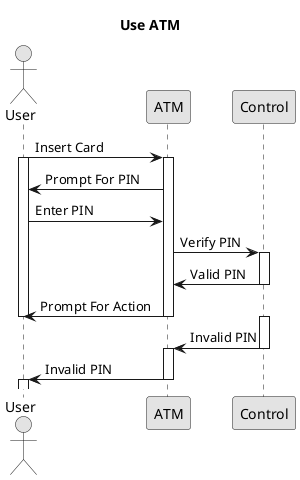 @startuml
skinparam monochrome true
skinparam classAttributeIconSize 0
title Use ATM
actor User
participant ATM
participant Control
User -> ATM : Insert Card
activate User
activate ATM
ATM -> User : Prompt For PIN
User -> ATM : Enter PIN
ATM -> Control : Verify PIN
activate Control
Control -> ATM : Valid PIN
deactivate Control
ATM -> User : Prompt For Action
deactivate ATM
deactivate User
activate Control
Control -> ATM : Invalid PIN
deactivate Control
activate ATM
ATM -> User : Invalid PIN
deactivate ATM
activate User
deactivate User
@enduml